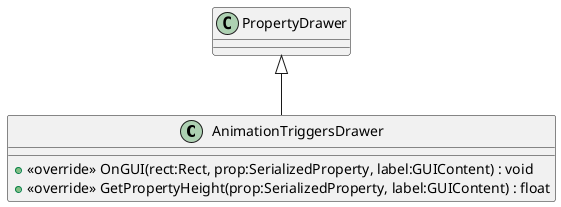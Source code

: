 @startuml
class AnimationTriggersDrawer {
    + <<override>> OnGUI(rect:Rect, prop:SerializedProperty, label:GUIContent) : void
    + <<override>> GetPropertyHeight(prop:SerializedProperty, label:GUIContent) : float
}
PropertyDrawer <|-- AnimationTriggersDrawer
@enduml
